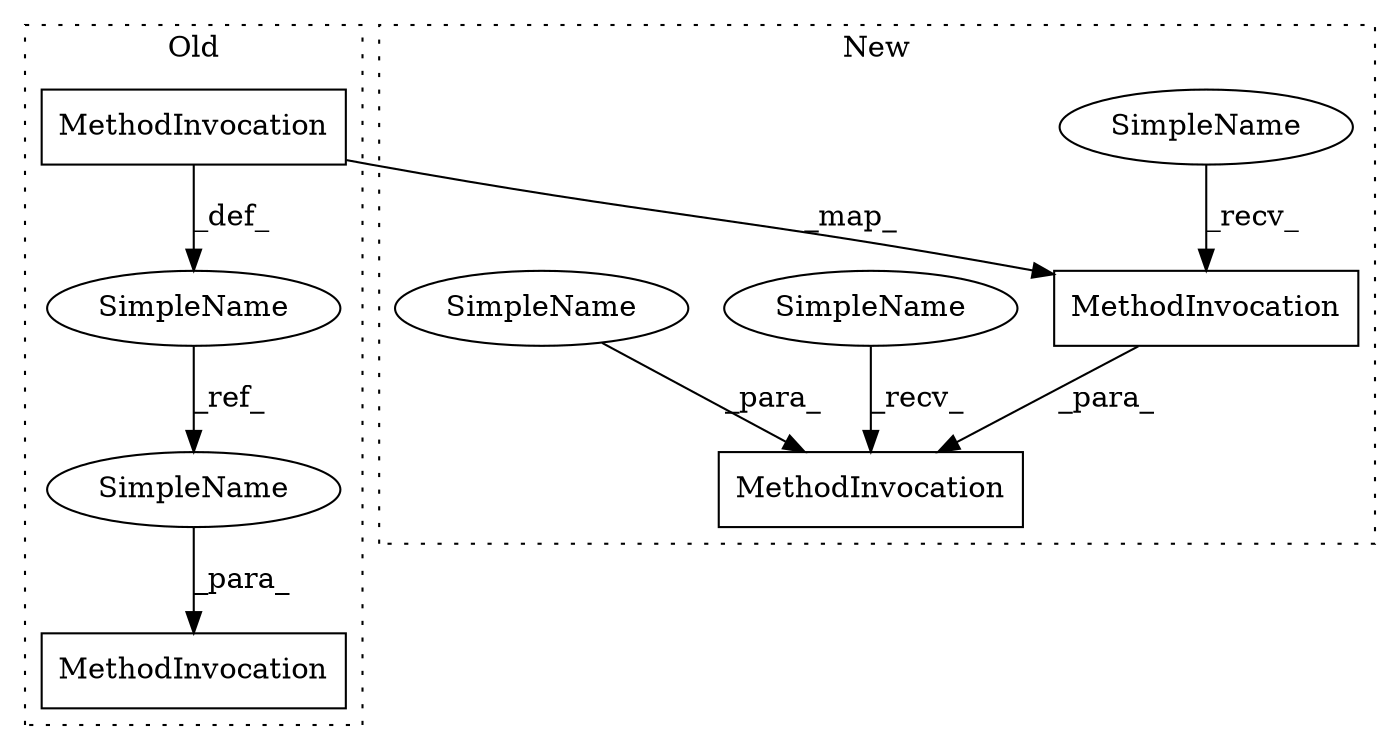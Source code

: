 digraph G {
subgraph cluster0 {
1 [label="MethodInvocation" a="32" s="17191,17204" l="9,1" shape="box"];
2 [label="MethodInvocation" a="32" s="17239,17265" l="14,1" shape="box"];
7 [label="SimpleName" a="42" s="17253" l="12" shape="ellipse"];
8 [label="SimpleName" a="42" s="17175" l="12" shape="ellipse"];
label = "Old";
style="dotted";
}
subgraph cluster1 {
3 [label="MethodInvocation" a="32" s="17421,17434" l="9,1" shape="box"];
4 [label="MethodInvocation" a="32" s="17381,17435" l="18,1" shape="box"];
5 [label="SimpleName" a="42" s="17413" l="7" shape="ellipse"];
6 [label="SimpleName" a="42" s="17373" l="7" shape="ellipse"];
9 [label="SimpleName" a="42" s="17399" l="12" shape="ellipse"];
label = "New";
style="dotted";
}
1 -> 3 [label="_map_"];
1 -> 8 [label="_def_"];
3 -> 4 [label="_para_"];
5 -> 3 [label="_recv_"];
6 -> 4 [label="_recv_"];
7 -> 2 [label="_para_"];
8 -> 7 [label="_ref_"];
9 -> 4 [label="_para_"];
}